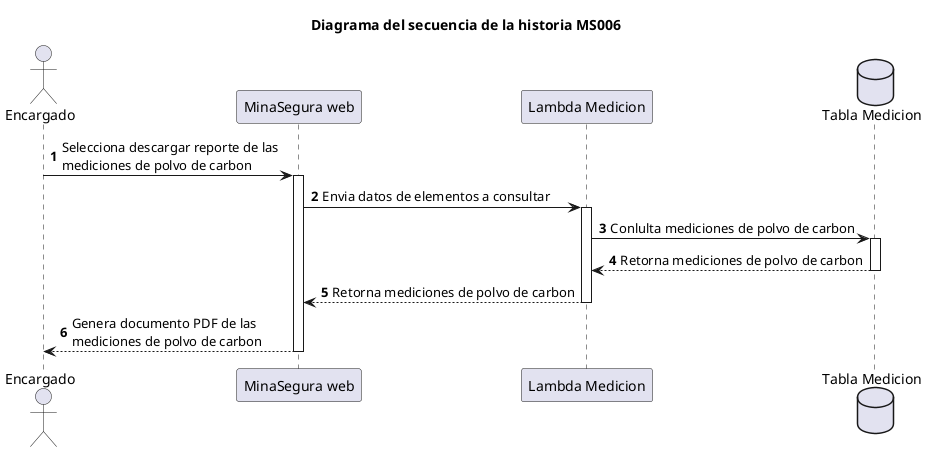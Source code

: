 @startuml hu1_sequence
autonumber

title Diagrama del secuencia de la historia MS006

actor Encargado
participant "MinaSegura web"
participant "Lambda Medicion"
database "Tabla Medicion"

Encargado->"MinaSegura web": Selecciona descargar reporte de las \nmediciones de polvo de carbon
activate "MinaSegura web"
"MinaSegura web"->"Lambda Medicion": Envia datos de elementos a consultar
activate "Lambda Medicion"
"Lambda Medicion"->"Tabla Medicion": Conlulta mediciones de polvo de carbon
activate "Tabla Medicion"
"Tabla Medicion"-->"Lambda Medicion": Retorna mediciones de polvo de carbon
deactivate "Tabla Medicion"
"Lambda Medicion"-->"MinaSegura web": Retorna mediciones de polvo de carbon
deactivate "Lambda Medicion"
"MinaSegura web"-->Encargado:Genera documento PDF de las \nmediciones de polvo de carbon
deactivate "MinaSegura web"
@enduml

